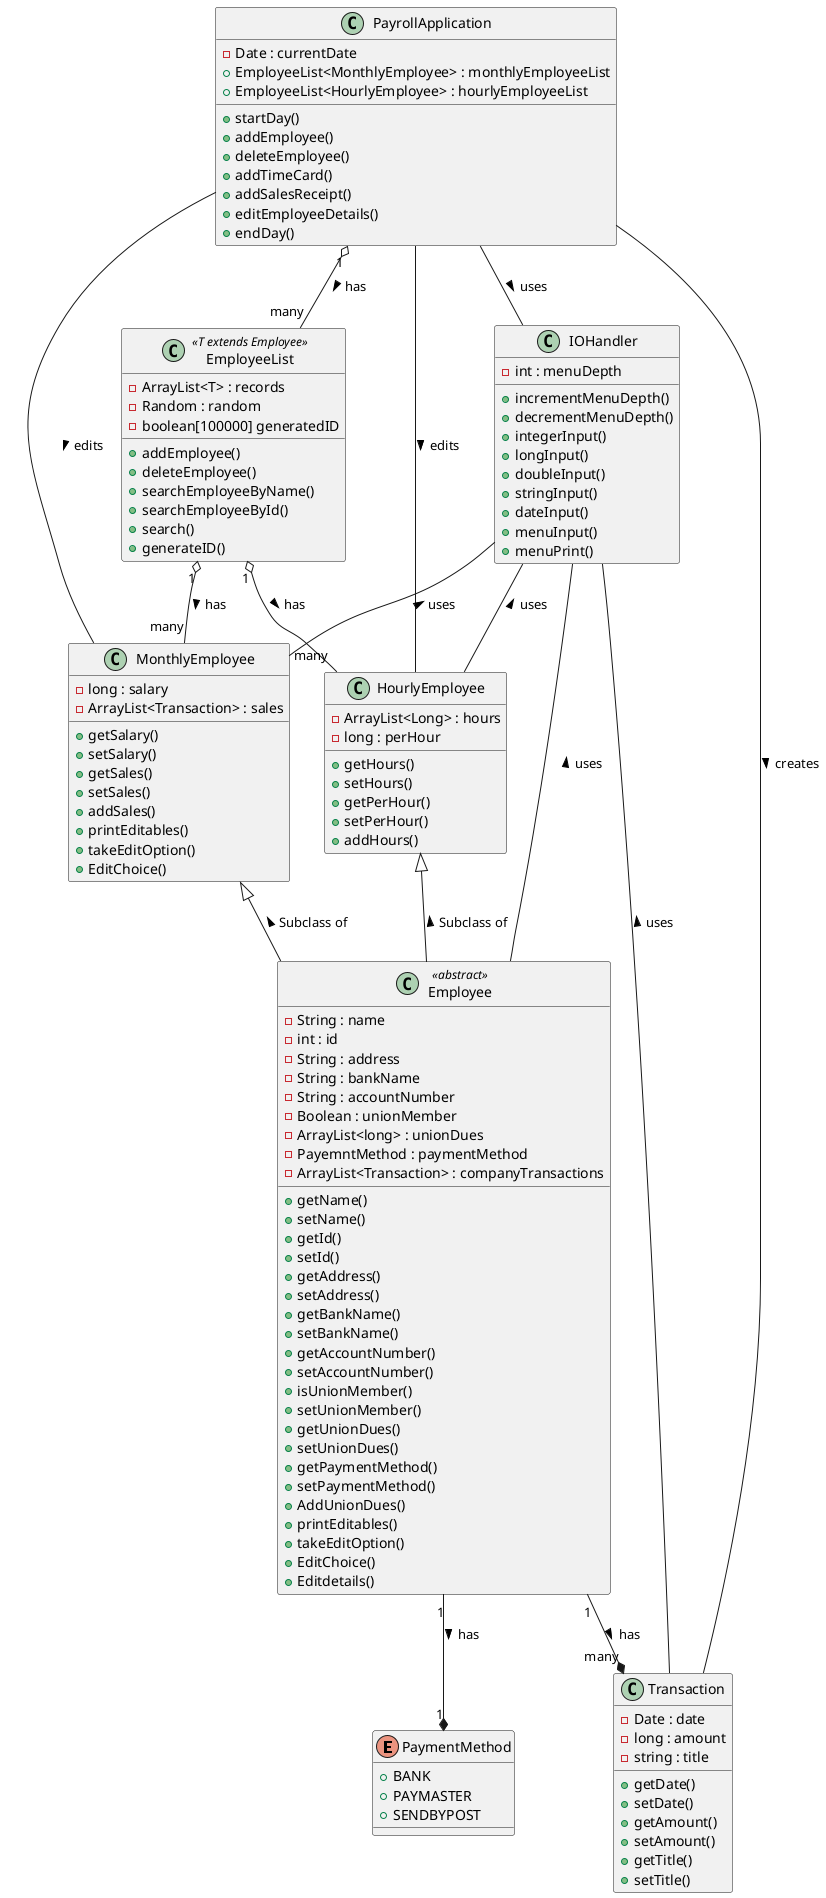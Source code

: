 @startuml
enum PaymentMethod {
    + BANK
    + PAYMASTER
    + SENDBYPOST
}

class Transaction {
    - Date : date
    - long : amount
    - string : title
    + getDate()
    + setDate()
    + getAmount()
    + setAmount()
    + getTitle()
    + setTitle()
}

class Employee <<abstract>> {
    - String : name
    - int : id
    - String : address
    - String : bankName
    - String : accountNumber
    - Boolean : unionMember
    - ArrayList<long> : unionDues
    - PayemntMethod : paymentMethod
    - ArrayList<Transaction> : companyTransactions
    + getName()
    + setName()
    + getId()
    + setId()
    + getAddress()
    + setAddress()
    + getBankName()
    + setBankName()
    + getAccountNumber()
    + setAccountNumber()
    + isUnionMember()
    + setUnionMember()
    + getUnionDues()
    + setUnionDues()
    + getPaymentMethod()
    + setPaymentMethod()
    + AddUnionDues()
    + printEditables()
    + takeEditOption()
    + EditChoice()
    + Editdetails()
}

class MonthlyEmployee {
    - long : salary
    - ArrayList<Transaction> : sales
    + getSalary()
    + setSalary()
    + getSales()
    + setSales()
    + addSales()
    + printEditables()
    + takeEditOption()
    + EditChoice()
}

class HourlyEmployee {
    - ArrayList<Long> : hours
    - long : perHour
    + getHours()
    + setHours()
    + getPerHour()
    + setPerHour()
    + addHours()
}

class EmployeeList<<T extends Employee>> {
    - ArrayList<T> : records
    - Random : random
    - boolean[100000] generatedID
    + addEmployee()
    + deleteEmployee()
    + searchEmployeeByName()
    + searchEmployeeById()
    + search()
    + generateID()
}

class IOHandler {
    - int : menuDepth
    + incrementMenuDepth()
    + decrementMenuDepth()
    + integerInput()
    + longInput()
    + doubleInput()
    + stringInput()
    + dateInput()
    + menuInput()
    + menuPrint()
}

class PayrollApplication {
    - Date : currentDate
    + EmployeeList<MonthlyEmployee> : monthlyEmployeeList
    + EmployeeList<HourlyEmployee> : hourlyEmployeeList
    + startDay()
    + addEmployee()
    + deleteEmployee()
    + addTimeCard()
    + addSalesReceipt()
    + editEmployeeDetails()
    + endDay()
}

PayrollApplication "1" o-- "many" EmployeeList : has >
PayrollApplication -- HourlyEmployee : edits >
PayrollApplication -- MonthlyEmployee : edits > 
PayrollApplication -- IOHandler : uses >
PayrollApplication -- Transaction : creates > 
IOHandler -- HourlyEmployee : uses <
IOHandler -- MonthlyEmployee : uses <
IOHandler -- Employee : uses <
IOHandler -- Transaction : uses <
EmployeeList "1" o-- "many" HourlyEmployee : has >
EmployeeList "1" o-- "many" MonthlyEmployee : has >
HourlyEmployee <|-- Employee : Subclass of <
MonthlyEmployee <|-- Employee : Subclass of <
Employee "1" --* "many" Transaction : has >
Employee "1" --* "1" PaymentMethod : has >
@enduml